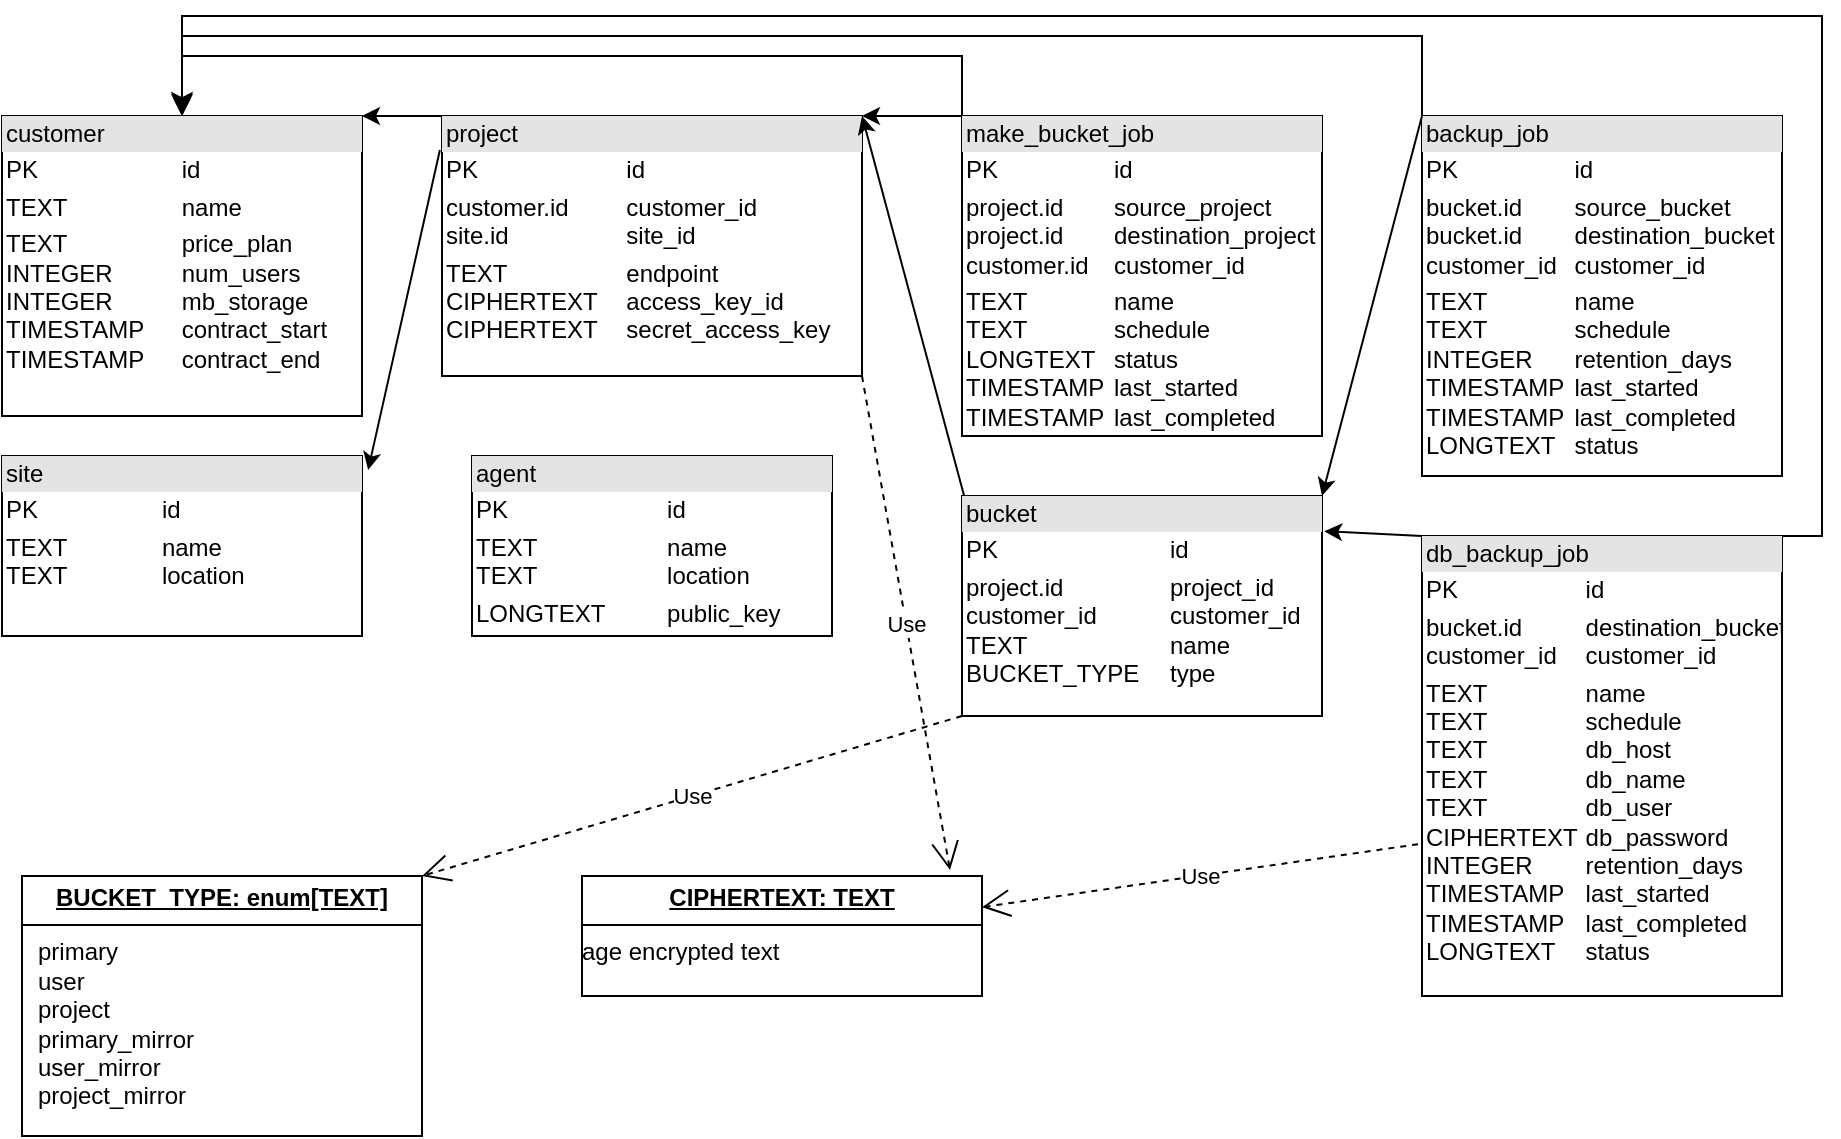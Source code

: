 <mxfile version="26.0.10">
  <diagram name="Page-1" id="a7904f86-f2b4-8e86-fa97-74104820619b">
    <mxGraphModel dx="1471" dy="1144" grid="1" gridSize="10" guides="1" tooltips="1" connect="1" arrows="1" fold="1" page="1" pageScale="1" pageWidth="1100" pageHeight="850" background="none" math="0" shadow="0">
      <root>
        <mxCell id="0" />
        <mxCell id="1" parent="0" />
        <mxCell id="9smjhB9JRLTvYa0JN-lg-1" value="" style="endArrow=classic;html=1;rounded=0;entryX=1;entryY=0;entryDx=0;entryDy=0;exitX=0;exitY=0;exitDx=0;exitDy=0;" edge="1" parent="1" source="9smjhB9JRLTvYa0JN-lg-3" target="9smjhB9JRLTvYa0JN-lg-8">
          <mxGeometry width="50" height="50" relative="1" as="geometry">
            <mxPoint x="520" y="150" as="sourcePoint" />
            <mxPoint x="180" y="250" as="targetPoint" />
            <Array as="points" />
          </mxGeometry>
        </mxCell>
        <mxCell id="9smjhB9JRLTvYa0JN-lg-2" value="&lt;div style=&quot;box-sizing: border-box; width: 100%; background: rgb(228, 228, 228); padding: 2px;&quot;&gt;site&lt;/div&gt;&lt;table style=&quot;width:100%;font-size:1em;&quot; cellpadding=&quot;2&quot; cellspacing=&quot;0&quot;&gt;&lt;tbody&gt;&lt;tr&gt;&lt;td&gt;PK&lt;br&gt;&lt;/td&gt;&lt;td&gt;id&lt;/td&gt;&lt;/tr&gt;&lt;tr&gt;&lt;td&gt;TEXT&lt;br&gt;TEXT&lt;/td&gt;&lt;td&gt;name&lt;br&gt;location&lt;/td&gt;&lt;/tr&gt;&lt;tr&gt;&lt;td&gt;&lt;br&gt;&lt;/td&gt;&lt;td&gt;&lt;br&gt;&lt;br&gt;&lt;br&gt;&lt;/td&gt;&lt;/tr&gt;&lt;/tbody&gt;&lt;/table&gt;" style="verticalAlign=top;align=left;overflow=fill;html=1;whiteSpace=wrap;" vertex="1" parent="1">
          <mxGeometry x="10" y="230" width="180" height="90" as="geometry" />
        </mxCell>
        <mxCell id="9smjhB9JRLTvYa0JN-lg-3" value="&lt;div style=&quot;box-sizing: border-box; width: 100%; background: rgb(228, 228, 228); padding: 2px;&quot;&gt;project&lt;/div&gt;&lt;table style=&quot;width:100%;font-size:1em;&quot; cellpadding=&quot;2&quot; cellspacing=&quot;0&quot;&gt;&lt;tbody&gt;&lt;tr&gt;&lt;td&gt;PK&lt;/td&gt;&lt;td&gt;id&lt;/td&gt;&lt;/tr&gt;&lt;tr&gt;&lt;td&gt;customer.id&lt;br&gt;site.id &lt;br&gt;&lt;/td&gt;&lt;td&gt;customer_id&lt;br&gt;site_id&lt;/td&gt;&lt;/tr&gt;&lt;tr&gt;&lt;td&gt;TEXT&lt;br&gt;CIPHERTEXT&lt;br&gt;CIPHERTEXT&lt;br&gt;&lt;br&gt;&lt;/td&gt;&lt;td&gt;endpoint&lt;br&gt;access_key_id&lt;br&gt;secret_access_key&lt;br&gt;&lt;br&gt;&lt;/td&gt;&lt;/tr&gt;&lt;/tbody&gt;&lt;/table&gt;" style="verticalAlign=top;align=left;overflow=fill;html=1;whiteSpace=wrap;" vertex="1" parent="1">
          <mxGeometry x="230" y="60" width="210" height="130" as="geometry" />
        </mxCell>
        <mxCell id="9smjhB9JRLTvYa0JN-lg-4" value="" style="endArrow=classic;html=1;rounded=0;entryX=1.017;entryY=0.078;entryDx=0;entryDy=0;entryPerimeter=0;exitX=-0.005;exitY=0.131;exitDx=0;exitDy=0;exitPerimeter=0;" edge="1" parent="1" source="9smjhB9JRLTvYa0JN-lg-3" target="9smjhB9JRLTvYa0JN-lg-2">
          <mxGeometry width="50" height="50" relative="1" as="geometry">
            <mxPoint x="526" y="170" as="sourcePoint" />
            <mxPoint x="570" y="560" as="targetPoint" />
          </mxGeometry>
        </mxCell>
        <mxCell id="9smjhB9JRLTvYa0JN-lg-5" value="" style="endArrow=classic;html=1;rounded=0;exitX=0.006;exitY=0;exitDx=0;exitDy=0;exitPerimeter=0;entryX=1;entryY=0;entryDx=0;entryDy=0;" edge="1" parent="1" source="9smjhB9JRLTvYa0JN-lg-7" target="9smjhB9JRLTvYa0JN-lg-3">
          <mxGeometry width="50" height="50" relative="1" as="geometry">
            <mxPoint x="520" y="610" as="sourcePoint" />
            <mxPoint x="570" y="560" as="targetPoint" />
          </mxGeometry>
        </mxCell>
        <mxCell id="9smjhB9JRLTvYa0JN-lg-7" value="&lt;div style=&quot;box-sizing: border-box; width: 100%; background: rgb(228, 228, 228); padding: 2px;&quot;&gt;bucket&lt;/div&gt;&lt;table style=&quot;width:100%;font-size:1em;&quot; cellpadding=&quot;2&quot; cellspacing=&quot;0&quot;&gt;&lt;tbody&gt;&lt;tr&gt;&lt;td&gt;PK&lt;/td&gt;&lt;td&gt;id&lt;/td&gt;&lt;/tr&gt;&lt;tr&gt;&lt;td&gt;project.id&lt;br&gt;customer_id&lt;br&gt;TEXT&lt;br&gt;BUCKET_TYPE&lt;/td&gt;&lt;td&gt;project_id&lt;br&gt;customer_id&lt;br&gt;name&lt;br&gt;type&lt;/td&gt;&lt;/tr&gt;&lt;tr&gt;&lt;td&gt;&lt;br&gt;&lt;/td&gt;&lt;td&gt;&lt;br&gt;&lt;/td&gt;&lt;/tr&gt;&lt;/tbody&gt;&lt;/table&gt;" style="verticalAlign=top;align=left;overflow=fill;html=1;whiteSpace=wrap;" vertex="1" parent="1">
          <mxGeometry x="490" y="250" width="180" height="110" as="geometry" />
        </mxCell>
        <mxCell id="9smjhB9JRLTvYa0JN-lg-8" value="&lt;div style=&quot;box-sizing: border-box; width: 100%; background: rgb(228, 228, 228); padding: 2px;&quot;&gt;customer&lt;/div&gt;&lt;table style=&quot;width:100%;font-size:1em;&quot; cellpadding=&quot;2&quot; cellspacing=&quot;0&quot;&gt;&lt;tbody&gt;&lt;tr&gt;&lt;td&gt;PK&lt;/td&gt;&lt;td&gt;id&lt;/td&gt;&lt;/tr&gt;&lt;tr&gt;&lt;td&gt;TEXT&lt;/td&gt;&lt;td&gt;name&lt;/td&gt;&lt;/tr&gt;&lt;tr&gt;&lt;td&gt;TEXT&lt;br&gt;INTEGER&lt;br&gt;INTEGER&lt;br&gt;TIMESTAMP&lt;br&gt;TIMESTAMP&lt;/td&gt;&lt;td&gt;price_plan&lt;br&gt;num_users&lt;br&gt;mb_storage&lt;br&gt;contract_start&lt;br&gt;contract_end&lt;/td&gt;&lt;/tr&gt;&lt;/tbody&gt;&lt;/table&gt;" style="verticalAlign=top;align=left;overflow=fill;html=1;whiteSpace=wrap;" vertex="1" parent="1">
          <mxGeometry x="10" y="60" width="180" height="150" as="geometry" />
        </mxCell>
        <mxCell id="9smjhB9JRLTvYa0JN-lg-9" value="&lt;div style=&quot;box-sizing: border-box; width: 100%; background: rgb(228, 228, 228); padding: 2px;&quot;&gt;backup_job&lt;/div&gt;&lt;table style=&quot;width:100%;font-size:1em;&quot; cellpadding=&quot;2&quot; cellspacing=&quot;0&quot;&gt;&lt;tbody&gt;&lt;tr&gt;&lt;td&gt;PK&lt;/td&gt;&lt;td&gt;id&lt;/td&gt;&lt;/tr&gt;&lt;tr&gt;&lt;td&gt;bucket.id&lt;br&gt;bucket.id&lt;br&gt;customer_id&lt;/td&gt;&lt;td&gt;source_bucket&lt;br&gt;destination_bucket&lt;br&gt;customer_id&lt;/td&gt;&lt;/tr&gt;&lt;tr&gt;&lt;td&gt;TEXT&lt;br&gt;TEXT&lt;br&gt;INTEGER&lt;br&gt;TIMESTAMP&lt;br&gt;TIMESTAMP&lt;br&gt;LONGTEXT&lt;/td&gt;&lt;td&gt;name&lt;br&gt;schedule&lt;br&gt;retention_days&lt;br&gt;last_started&lt;br&gt;last_completed&lt;br&gt;status&lt;/td&gt;&lt;/tr&gt;&lt;/tbody&gt;&lt;/table&gt;" style="verticalAlign=top;align=left;overflow=fill;html=1;whiteSpace=wrap;" vertex="1" parent="1">
          <mxGeometry x="720" y="60" width="180" height="180" as="geometry" />
        </mxCell>
        <mxCell id="9smjhB9JRLTvYa0JN-lg-10" value="" style="endArrow=classic;html=1;rounded=0;entryX=1;entryY=0;entryDx=0;entryDy=0;exitX=0;exitY=0;exitDx=0;exitDy=0;" edge="1" parent="1" source="9smjhB9JRLTvYa0JN-lg-9" target="9smjhB9JRLTvYa0JN-lg-7">
          <mxGeometry width="50" height="50" relative="1" as="geometry">
            <mxPoint x="520" y="610" as="sourcePoint" />
            <mxPoint x="570" y="560" as="targetPoint" />
          </mxGeometry>
        </mxCell>
        <mxCell id="9smjhB9JRLTvYa0JN-lg-14" value="" style="edgeStyle=elbowEdgeStyle;elbow=vertical;endArrow=classic;html=1;curved=0;rounded=0;endSize=8;startSize=8;entryX=0.611;entryY=-0.011;entryDx=0;entryDy=0;entryPerimeter=0;exitX=0;exitY=0;exitDx=0;exitDy=0;" edge="1" parent="1" source="9smjhB9JRLTvYa0JN-lg-9">
          <mxGeometry width="50" height="50" relative="1" as="geometry">
            <mxPoint x="703.98" y="135" as="sourcePoint" />
            <mxPoint x="100.0" y="59.01" as="targetPoint" />
            <Array as="points">
              <mxPoint x="390.02" y="20" />
            </Array>
          </mxGeometry>
        </mxCell>
        <mxCell id="9smjhB9JRLTvYa0JN-lg-15" value="&lt;div&gt;&lt;br&gt;&lt;/div&gt;&lt;div&gt;&lt;br&gt;&lt;/div&gt;" style="edgeLabel;html=1;align=center;verticalAlign=middle;resizable=0;points=[];" vertex="1" connectable="0" parent="9smjhB9JRLTvYa0JN-lg-14">
          <mxGeometry x="-0.92" y="-3" relative="1" as="geometry">
            <mxPoint as="offset" />
          </mxGeometry>
        </mxCell>
        <mxCell id="9smjhB9JRLTvYa0JN-lg-17" value="&lt;div style=&quot;box-sizing: border-box; width: 100%; background: rgb(228, 228, 228); padding: 2px;&quot;&gt;make_bucket_job&lt;/div&gt;&lt;table style=&quot;width:100%;font-size:1em;&quot; cellpadding=&quot;2&quot; cellspacing=&quot;0&quot;&gt;&lt;tbody&gt;&lt;tr&gt;&lt;td&gt;PK&lt;/td&gt;&lt;td&gt;id&lt;/td&gt;&lt;/tr&gt;&lt;tr&gt;&lt;td&gt;project.id&lt;br&gt;project.id&lt;br&gt;customer.id&lt;/td&gt;&lt;td&gt;source_project&lt;br&gt;destination_project&lt;br&gt;customer_id&lt;/td&gt;&lt;/tr&gt;&lt;tr&gt;&lt;td&gt;TEXT&lt;br&gt;TEXT&lt;br&gt;LONGTEXT&lt;br&gt;TIMESTAMP&lt;br&gt;TIMESTAMP&lt;/td&gt;&lt;td&gt;name&lt;br&gt;schedule&lt;br&gt;status&lt;br&gt;last_started&lt;br&gt;last_completed&lt;/td&gt;&lt;/tr&gt;&lt;/tbody&gt;&lt;/table&gt;" style="verticalAlign=top;align=left;overflow=fill;html=1;whiteSpace=wrap;" vertex="1" parent="1">
          <mxGeometry x="490" y="60" width="180" height="160" as="geometry" />
        </mxCell>
        <mxCell id="9smjhB9JRLTvYa0JN-lg-18" value="" style="endArrow=classic;html=1;rounded=0;entryX=1;entryY=0;entryDx=0;entryDy=0;exitX=0;exitY=0;exitDx=0;exitDy=0;" edge="1" parent="1" source="9smjhB9JRLTvYa0JN-lg-17" target="9smjhB9JRLTvYa0JN-lg-3">
          <mxGeometry width="50" height="50" relative="1" as="geometry">
            <mxPoint x="520" y="500" as="sourcePoint" />
            <mxPoint x="570" y="450" as="targetPoint" />
          </mxGeometry>
        </mxCell>
        <mxCell id="9smjhB9JRLTvYa0JN-lg-19" value="" style="edgeStyle=elbowEdgeStyle;elbow=vertical;endArrow=classic;html=1;curved=0;rounded=0;endSize=8;startSize=8;entryX=0.5;entryY=0;entryDx=0;entryDy=0;" edge="1" parent="1" target="9smjhB9JRLTvYa0JN-lg-8">
          <mxGeometry width="50" height="50" relative="1" as="geometry">
            <mxPoint x="490" y="60" as="sourcePoint" />
            <mxPoint x="110.0" y="69.01" as="targetPoint" />
            <Array as="points">
              <mxPoint x="400.02" y="30" />
            </Array>
          </mxGeometry>
        </mxCell>
        <mxCell id="9smjhB9JRLTvYa0JN-lg-20" value="&lt;div&gt;&lt;br&gt;&lt;/div&gt;&lt;div&gt;&lt;br&gt;&lt;/div&gt;" style="edgeLabel;html=1;align=center;verticalAlign=middle;resizable=0;points=[];" vertex="1" connectable="0" parent="9smjhB9JRLTvYa0JN-lg-19">
          <mxGeometry x="-0.92" y="-3" relative="1" as="geometry">
            <mxPoint as="offset" />
          </mxGeometry>
        </mxCell>
        <mxCell id="9smjhB9JRLTvYa0JN-lg-22" value="&lt;div style=&quot;box-sizing: border-box; width: 100%; background: rgb(228, 228, 228); padding: 2px;&quot;&gt;db_backup_job&lt;/div&gt;&lt;table style=&quot;width:100%;font-size:1em;&quot; cellpadding=&quot;2&quot; cellspacing=&quot;0&quot;&gt;&lt;tbody&gt;&lt;tr&gt;&lt;td&gt;PK&lt;/td&gt;&lt;td&gt;id&lt;/td&gt;&lt;/tr&gt;&lt;tr&gt;&lt;td&gt;bucket.id&lt;br&gt;customer_id&lt;/td&gt;&lt;td&gt;destination_bucket&lt;br&gt;customer_id&lt;/td&gt;&lt;/tr&gt;&lt;tr&gt;&lt;td&gt;TEXT&lt;br&gt;TEXT&lt;br&gt;TEXT&lt;br&gt;TEXT&lt;br&gt;TEXT&lt;br&gt;CIPHERTEXT&lt;br&gt;INTEGER&lt;br&gt;TIMESTAMP&lt;br&gt;TIMESTAMP&lt;br&gt;LONGTEXT&lt;/td&gt;&lt;td&gt;name&lt;br&gt;schedule&lt;br&gt;db_host&lt;br&gt;db_name&lt;br&gt;db_user&lt;br&gt;db_password&lt;br&gt;retention_days&lt;br&gt;last_started&lt;br&gt;last_completed&lt;br&gt;status&lt;/td&gt;&lt;/tr&gt;&lt;/tbody&gt;&lt;/table&gt;" style="verticalAlign=top;align=left;overflow=fill;html=1;whiteSpace=wrap;" vertex="1" parent="1">
          <mxGeometry x="720" y="270" width="180" height="230" as="geometry" />
        </mxCell>
        <mxCell id="9smjhB9JRLTvYa0JN-lg-23" value="" style="endArrow=classic;html=1;rounded=0;entryX=1.006;entryY=0.16;entryDx=0;entryDy=0;entryPerimeter=0;exitX=0;exitY=0;exitDx=0;exitDy=0;" edge="1" parent="1" source="9smjhB9JRLTvYa0JN-lg-22" target="9smjhB9JRLTvYa0JN-lg-7">
          <mxGeometry width="50" height="50" relative="1" as="geometry">
            <mxPoint x="520" y="500" as="sourcePoint" />
            <mxPoint x="570" y="450" as="targetPoint" />
          </mxGeometry>
        </mxCell>
        <mxCell id="9smjhB9JRLTvYa0JN-lg-28" style="edgeStyle=orthogonalEdgeStyle;rounded=0;orthogonalLoop=1;jettySize=auto;html=1;exitX=1;exitY=0;exitDx=0;exitDy=0;entryX=0.5;entryY=0;entryDx=0;entryDy=0;" edge="1" parent="1" source="9smjhB9JRLTvYa0JN-lg-22" target="9smjhB9JRLTvYa0JN-lg-8">
          <mxGeometry relative="1" as="geometry">
            <Array as="points">
              <mxPoint x="920" y="270" />
              <mxPoint x="920" y="10" />
              <mxPoint x="100" y="10" />
            </Array>
          </mxGeometry>
        </mxCell>
        <mxCell id="9smjhB9JRLTvYa0JN-lg-30" value="&lt;p style=&quot;margin: 4px 0px 0px; text-align: center; text-decoration: underline;&quot;&gt;&lt;b&gt;BUCKET_TYPE: enum[TEXT]&lt;/b&gt;&lt;/p&gt;&lt;hr size=&quot;1&quot; style=&quot;border-style:solid;&quot;&gt;&lt;p style=&quot;margin:0px;margin-left:8px;&quot;&gt;primary&lt;br&gt;user&lt;/p&gt;&lt;p style=&quot;margin:0px;margin-left:8px;&quot;&gt;project&lt;/p&gt;&lt;p style=&quot;margin:0px;margin-left:8px;&quot;&gt;primary_mirror&lt;/p&gt;&lt;p style=&quot;margin:0px;margin-left:8px;&quot;&gt;user_mirror&lt;/p&gt;&lt;p style=&quot;margin:0px;margin-left:8px;&quot;&gt;project_mirror&lt;/p&gt;" style="verticalAlign=top;align=left;overflow=fill;html=1;whiteSpace=wrap;" vertex="1" parent="1">
          <mxGeometry x="20" y="440" width="200" height="130" as="geometry" />
        </mxCell>
        <mxCell id="9smjhB9JRLTvYa0JN-lg-31" value="Use" style="endArrow=open;endSize=12;dashed=1;html=1;rounded=0;exitX=0;exitY=1;exitDx=0;exitDy=0;entryX=1;entryY=0;entryDx=0;entryDy=0;" edge="1" parent="1" source="9smjhB9JRLTvYa0JN-lg-7" target="9smjhB9JRLTvYa0JN-lg-30">
          <mxGeometry width="160" relative="1" as="geometry">
            <mxPoint x="470" y="470" as="sourcePoint" />
            <mxPoint x="630" y="470" as="targetPoint" />
          </mxGeometry>
        </mxCell>
        <mxCell id="9smjhB9JRLTvYa0JN-lg-32" value="&lt;div style=&quot;box-sizing: border-box; width: 100%; background: rgb(228, 228, 228); padding: 2px;&quot;&gt;agent&lt;/div&gt;&lt;table style=&quot;width:100%;font-size:1em;&quot; cellpadding=&quot;2&quot; cellspacing=&quot;0&quot;&gt;&lt;tbody&gt;&lt;tr&gt;&lt;td&gt;PK&lt;/td&gt;&lt;td&gt;id&lt;/td&gt;&lt;/tr&gt;&lt;tr&gt;&lt;td&gt;TEXT&lt;br&gt;TEXT&lt;/td&gt;&lt;td&gt;name&lt;br&gt;location&lt;/td&gt;&lt;/tr&gt;&lt;tr&gt;&lt;td&gt;LONGTEXT&lt;/td&gt;&lt;td&gt;public_key&lt;/td&gt;&lt;/tr&gt;&lt;/tbody&gt;&lt;/table&gt;" style="verticalAlign=top;align=left;overflow=fill;html=1;whiteSpace=wrap;" vertex="1" parent="1">
          <mxGeometry x="245" y="230" width="180" height="90" as="geometry" />
        </mxCell>
        <mxCell id="9smjhB9JRLTvYa0JN-lg-33" value="&lt;p style=&quot;margin: 4px 0px 0px; text-align: center; text-decoration: underline;&quot;&gt;&lt;b&gt;CIPHERTEXT: TEXT&lt;/b&gt;&lt;/p&gt;&lt;hr size=&quot;1&quot; style=&quot;border-style:solid;&quot;&gt;age encrypted text" style="verticalAlign=top;align=left;overflow=fill;html=1;whiteSpace=wrap;" vertex="1" parent="1">
          <mxGeometry x="300" y="440" width="200" height="60" as="geometry" />
        </mxCell>
        <mxCell id="9smjhB9JRLTvYa0JN-lg-34" value="Use" style="endArrow=open;endSize=12;dashed=1;html=1;rounded=0;exitX=-0.011;exitY=0.67;exitDx=0;exitDy=0;exitPerimeter=0;" edge="1" parent="1" source="9smjhB9JRLTvYa0JN-lg-22" target="9smjhB9JRLTvYa0JN-lg-33">
          <mxGeometry width="160" relative="1" as="geometry">
            <mxPoint x="500" y="370" as="sourcePoint" />
            <mxPoint x="230" y="450" as="targetPoint" />
          </mxGeometry>
        </mxCell>
        <mxCell id="9smjhB9JRLTvYa0JN-lg-35" value="Use" style="endArrow=open;endSize=12;dashed=1;html=1;rounded=0;exitX=1;exitY=1;exitDx=0;exitDy=0;entryX=0.92;entryY=-0.05;entryDx=0;entryDy=0;entryPerimeter=0;" edge="1" parent="1" source="9smjhB9JRLTvYa0JN-lg-3" target="9smjhB9JRLTvYa0JN-lg-33">
          <mxGeometry width="160" relative="1" as="geometry">
            <mxPoint x="728" y="434" as="sourcePoint" />
            <mxPoint x="510" y="466" as="targetPoint" />
          </mxGeometry>
        </mxCell>
      </root>
    </mxGraphModel>
  </diagram>
</mxfile>
